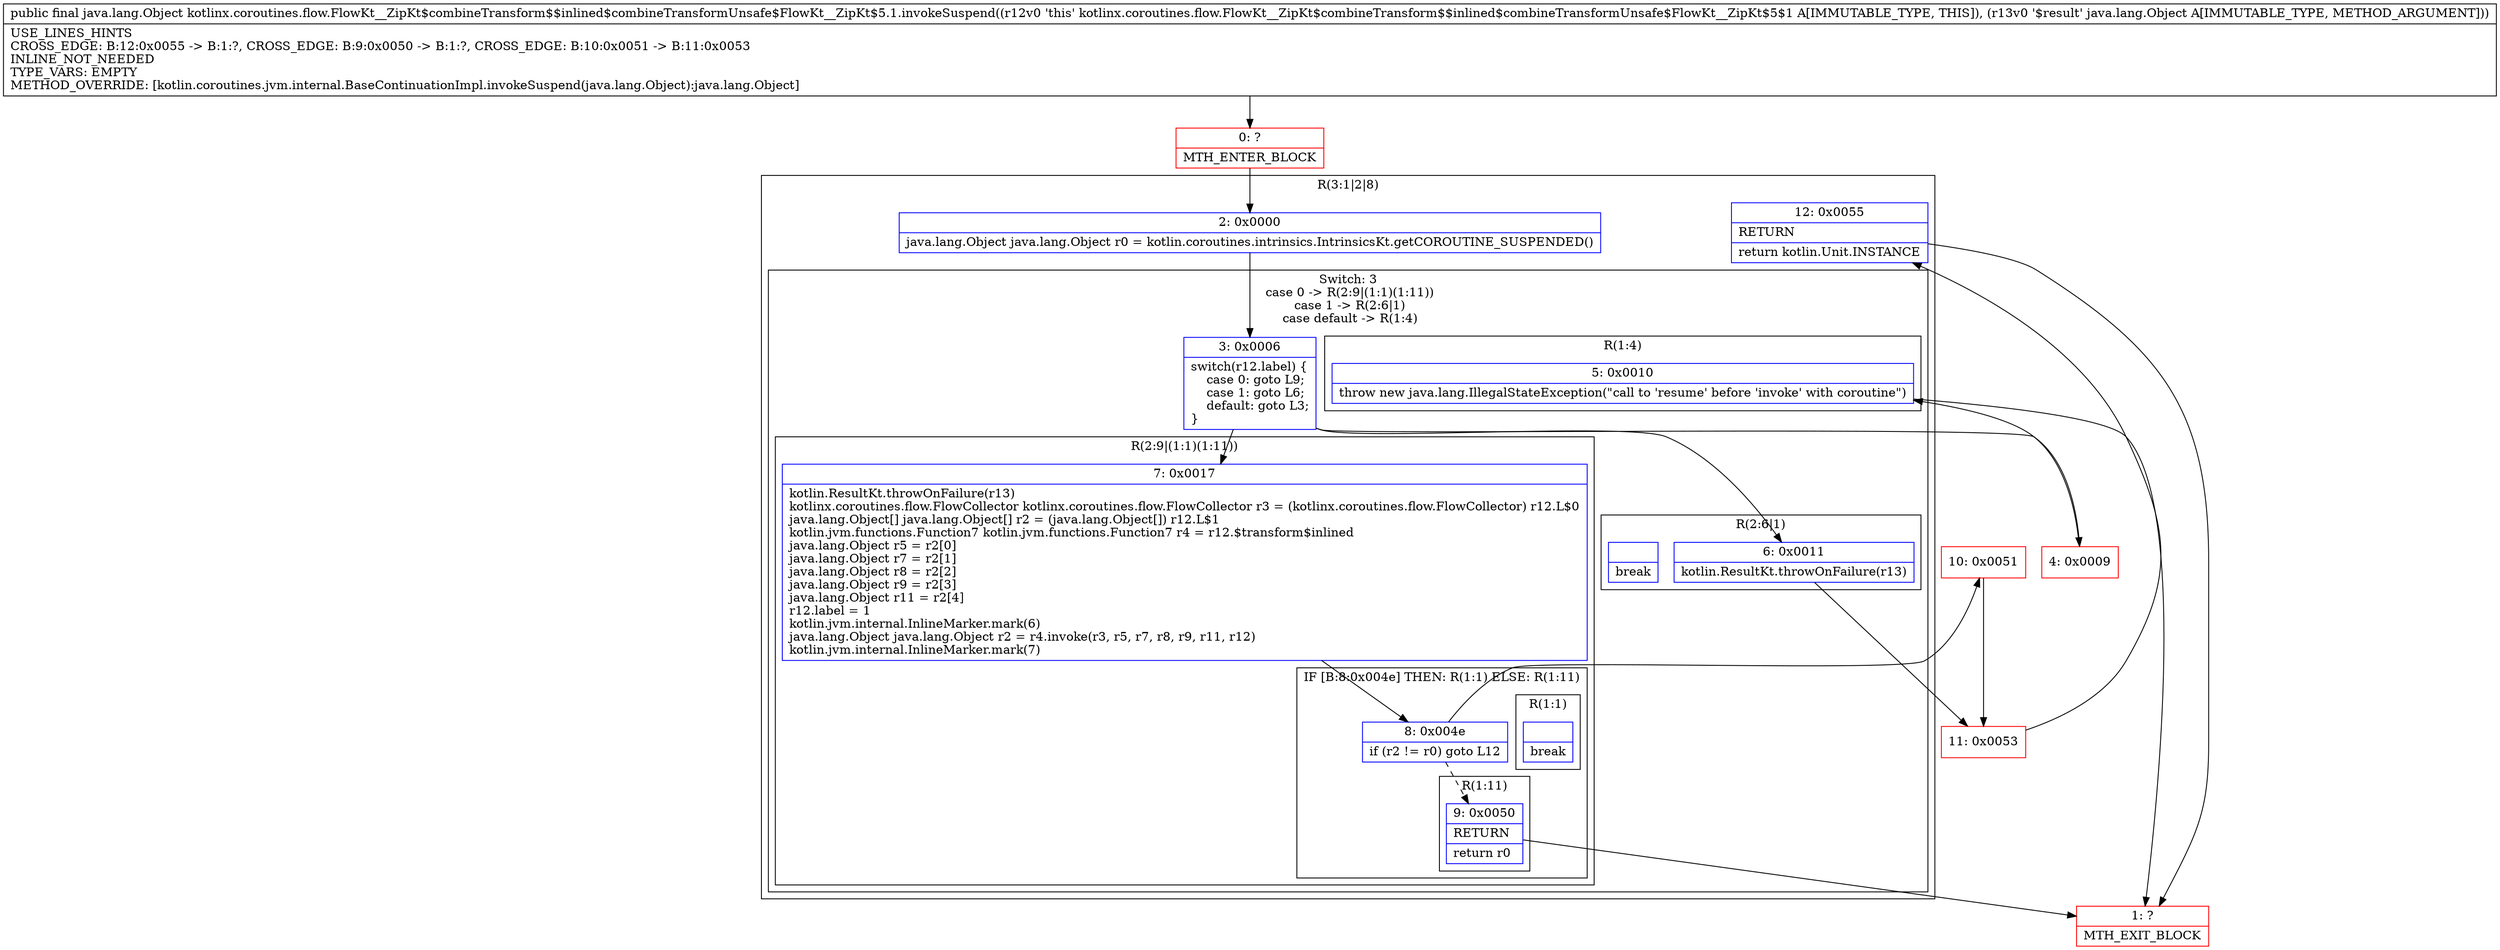 digraph "CFG forkotlinx.coroutines.flow.FlowKt__ZipKt$combineTransform$$inlined$combineTransformUnsafe$FlowKt__ZipKt$5.1.invokeSuspend(Ljava\/lang\/Object;)Ljava\/lang\/Object;" {
subgraph cluster_Region_252219386 {
label = "R(3:1|2|8)";
node [shape=record,color=blue];
Node_2 [shape=record,label="{2\:\ 0x0000|java.lang.Object java.lang.Object r0 = kotlin.coroutines.intrinsics.IntrinsicsKt.getCOROUTINE_SUSPENDED()\l}"];
subgraph cluster_SwitchRegion_429598850 {
label = "Switch: 3
 case 0 -> R(2:9|(1:1)(1:11))
 case 1 -> R(2:6|1)
 case default -> R(1:4)";
node [shape=record,color=blue];
Node_3 [shape=record,label="{3\:\ 0x0006|switch(r12.label) \{\l    case 0: goto L9;\l    case 1: goto L6;\l    default: goto L3;\l\}\l}"];
subgraph cluster_Region_1190412228 {
label = "R(2:9|(1:1)(1:11))";
node [shape=record,color=blue];
Node_7 [shape=record,label="{7\:\ 0x0017|kotlin.ResultKt.throwOnFailure(r13)\lkotlinx.coroutines.flow.FlowCollector kotlinx.coroutines.flow.FlowCollector r3 = (kotlinx.coroutines.flow.FlowCollector) r12.L$0\ljava.lang.Object[] java.lang.Object[] r2 = (java.lang.Object[]) r12.L$1\lkotlin.jvm.functions.Function7 kotlin.jvm.functions.Function7 r4 = r12.$transform$inlined\ljava.lang.Object r5 = r2[0]\ljava.lang.Object r7 = r2[1]\ljava.lang.Object r8 = r2[2]\ljava.lang.Object r9 = r2[3]\ljava.lang.Object r11 = r2[4]\lr12.label = 1\lkotlin.jvm.internal.InlineMarker.mark(6)\ljava.lang.Object java.lang.Object r2 = r4.invoke(r3, r5, r7, r8, r9, r11, r12)\lkotlin.jvm.internal.InlineMarker.mark(7)\l}"];
subgraph cluster_IfRegion_1500540875 {
label = "IF [B:8:0x004e] THEN: R(1:1) ELSE: R(1:11)";
node [shape=record,color=blue];
Node_8 [shape=record,label="{8\:\ 0x004e|if (r2 != r0) goto L12\l}"];
subgraph cluster_Region_1584056824 {
label = "R(1:1)";
node [shape=record,color=blue];
Node_InsnContainer_811728472 [shape=record,label="{|break\l}"];
}
subgraph cluster_Region_933282375 {
label = "R(1:11)";
node [shape=record,color=blue];
Node_9 [shape=record,label="{9\:\ 0x0050|RETURN\l|return r0\l}"];
}
}
}
subgraph cluster_Region_1683517843 {
label = "R(2:6|1)";
node [shape=record,color=blue];
Node_6 [shape=record,label="{6\:\ 0x0011|kotlin.ResultKt.throwOnFailure(r13)\l}"];
Node_InsnContainer_617061026 [shape=record,label="{|break\l}"];
}
subgraph cluster_Region_745190091 {
label = "R(1:4)";
node [shape=record,color=blue];
Node_5 [shape=record,label="{5\:\ 0x0010|throw new java.lang.IllegalStateException(\"call to 'resume' before 'invoke' with coroutine\")\l}"];
}
}
Node_12 [shape=record,label="{12\:\ 0x0055|RETURN\l|return kotlin.Unit.INSTANCE\l}"];
}
Node_0 [shape=record,color=red,label="{0\:\ ?|MTH_ENTER_BLOCK\l}"];
Node_4 [shape=record,color=red,label="{4\:\ 0x0009}"];
Node_1 [shape=record,color=red,label="{1\:\ ?|MTH_EXIT_BLOCK\l}"];
Node_11 [shape=record,color=red,label="{11\:\ 0x0053}"];
Node_10 [shape=record,color=red,label="{10\:\ 0x0051}"];
MethodNode[shape=record,label="{public final java.lang.Object kotlinx.coroutines.flow.FlowKt__ZipKt$combineTransform$$inlined$combineTransformUnsafe$FlowKt__ZipKt$5.1.invokeSuspend((r12v0 'this' kotlinx.coroutines.flow.FlowKt__ZipKt$combineTransform$$inlined$combineTransformUnsafe$FlowKt__ZipKt$5$1 A[IMMUTABLE_TYPE, THIS]), (r13v0 '$result' java.lang.Object A[IMMUTABLE_TYPE, METHOD_ARGUMENT]))  | USE_LINES_HINTS\lCROSS_EDGE: B:12:0x0055 \-\> B:1:?, CROSS_EDGE: B:9:0x0050 \-\> B:1:?, CROSS_EDGE: B:10:0x0051 \-\> B:11:0x0053\lINLINE_NOT_NEEDED\lTYPE_VARS: EMPTY\lMETHOD_OVERRIDE: [kotlin.coroutines.jvm.internal.BaseContinuationImpl.invokeSuspend(java.lang.Object):java.lang.Object]\l}"];
MethodNode -> Node_0;Node_2 -> Node_3;
Node_3 -> Node_4;
Node_3 -> Node_6;
Node_3 -> Node_7;
Node_7 -> Node_8;
Node_8 -> Node_9[style=dashed];
Node_8 -> Node_10;
Node_9 -> Node_1;
Node_6 -> Node_11;
Node_5 -> Node_1;
Node_12 -> Node_1;
Node_0 -> Node_2;
Node_4 -> Node_5;
Node_11 -> Node_12;
Node_10 -> Node_11;
}

